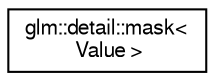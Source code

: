 digraph "Graphical Class Hierarchy"
{
  edge [fontname="FreeSans",fontsize="10",labelfontname="FreeSans",labelfontsize="10"];
  node [fontname="FreeSans",fontsize="10",shape=record];
  rankdir="LR";
  Node1 [label="glm::detail::mask\<\l Value \>",height=0.2,width=0.4,color="black", fillcolor="white", style="filled",URL="$db/db9/structglm_1_1detail_1_1mask.html"];
}
